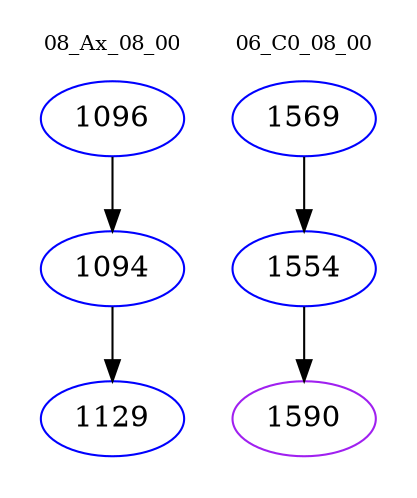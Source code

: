 digraph{
subgraph cluster_0 {
color = white
label = "08_Ax_08_00";
fontsize=10;
T0_1096 [label="1096", color="blue"]
T0_1096 -> T0_1094 [color="black"]
T0_1094 [label="1094", color="blue"]
T0_1094 -> T0_1129 [color="black"]
T0_1129 [label="1129", color="blue"]
}
subgraph cluster_1 {
color = white
label = "06_C0_08_00";
fontsize=10;
T1_1569 [label="1569", color="blue"]
T1_1569 -> T1_1554 [color="black"]
T1_1554 [label="1554", color="blue"]
T1_1554 -> T1_1590 [color="black"]
T1_1590 [label="1590", color="purple"]
}
}
